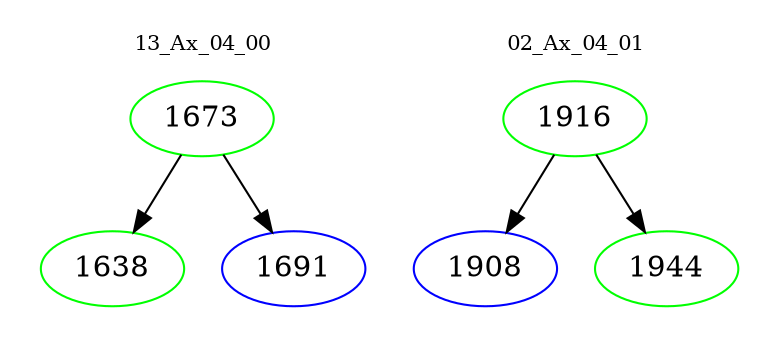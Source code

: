 digraph{
subgraph cluster_0 {
color = white
label = "13_Ax_04_00";
fontsize=10;
T0_1673 [label="1673", color="green"]
T0_1673 -> T0_1638 [color="black"]
T0_1638 [label="1638", color="green"]
T0_1673 -> T0_1691 [color="black"]
T0_1691 [label="1691", color="blue"]
}
subgraph cluster_1 {
color = white
label = "02_Ax_04_01";
fontsize=10;
T1_1916 [label="1916", color="green"]
T1_1916 -> T1_1908 [color="black"]
T1_1908 [label="1908", color="blue"]
T1_1916 -> T1_1944 [color="black"]
T1_1944 [label="1944", color="green"]
}
}
